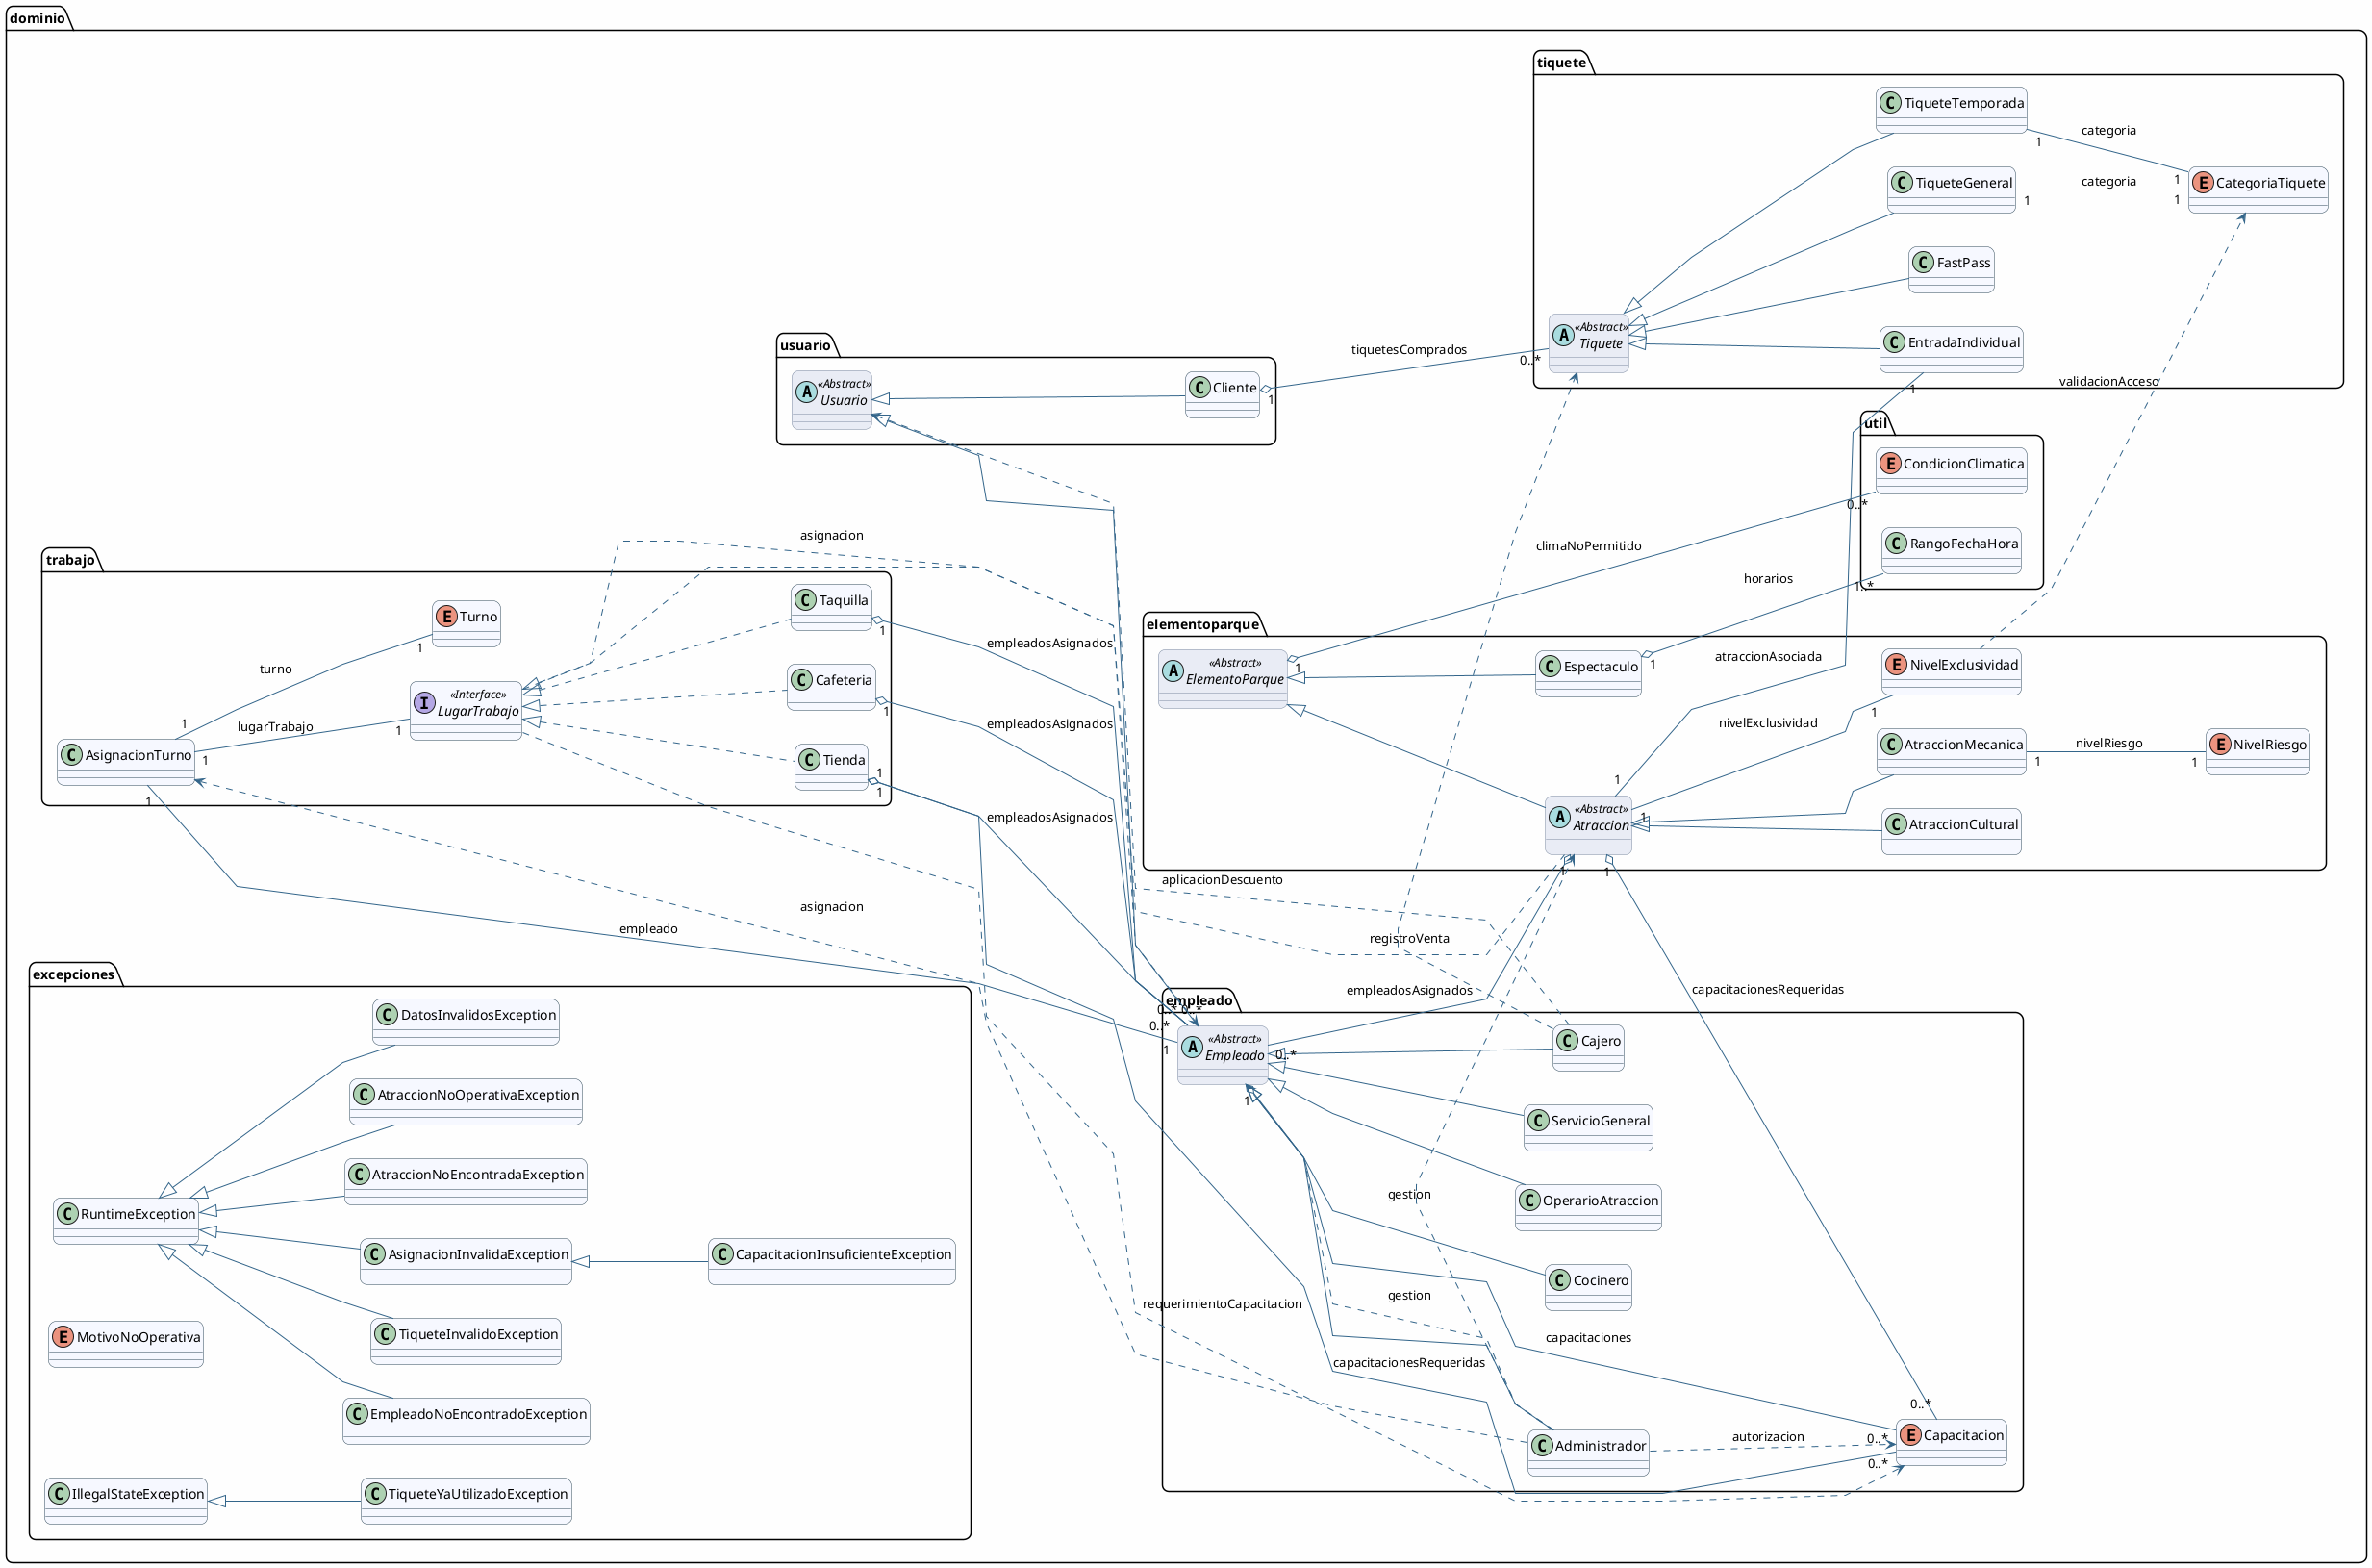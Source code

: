 @startuml
skinparam backgroundColor #FEFEFE
skinparam linetype polyline
skinparam shadowing false
skinparam roundcorner 15
skinparam ArrowColor #33658A
skinparam ClassBorderColor #2F4858
skinparam ClassBackgroundColor #F6F8FF
skinparam defaultTextAlignment center

skinparam class {
    BackgroundColor<<Abstract>> #E9ECF5
    BorderColor<<Abstract>> #7D8BA1
    FontStyle<<Abstract>> italic
}
skinparam interface {
    BackgroundColor #FDFDFD
    BorderColor #AAAAAA
    FontStyle italic
}

left to right direction

' Diagrama de alto nivel: solo clases y relaciones principales
package dominio.usuario {
  abstract class Usuario<<Abstract>>
  class Cliente extends Usuario
}

package dominio.empleado {
  abstract class Empleado<<Abstract>> extends dominio.usuario.Usuario
  enum Capacitacion
  class Administrador extends Empleado
  class Cajero extends Empleado
  class Cocinero extends Empleado
  class OperarioAtraccion extends Empleado
  class ServicioGeneral extends Empleado
  Empleado "1" o-- "0..*" Capacitacion : capacitaciones
  Administrador ..> Capacitacion : autorizacion
  Administrador ..> Empleado : gestion
  Cajero ..> dominio.usuario.Usuario : aplicacionDescuento
}

package dominio.elementoparque {
  abstract class ElementoParque<<Abstract>>
  abstract class Atraccion<<Abstract>> extends ElementoParque implements dominio.trabajo.LugarTrabajo
  class AtraccionCultural extends Atraccion
  class AtraccionMecanica extends Atraccion
  class Espectaculo extends ElementoParque
  enum NivelExclusividad
  enum NivelRiesgo
  ElementoParque "1" o-- "0..*" dominio.util.CondicionClimatica : climaNoPermitido
  Atraccion "1" o-- "0..*" dominio.empleado.Empleado : empleadosAsignados
  Atraccion "1" -- "1" NivelExclusividad : nivelExclusividad
  Atraccion "1" o-- "0..*" dominio.empleado.Capacitacion : capacitacionesRequeridas
  AtraccionMecanica "1" -- "1" NivelRiesgo : nivelRiesgo
  Espectaculo "1" o-- "1..*" dominio.util.RangoFechaHora : horarios
  NivelExclusividad ..> dominio.tiquete.CategoriaTiquete : validacionAcceso
  dominio.empleado.Administrador ..> Atraccion : gestion
}

package dominio.tiquete {
  abstract class Tiquete<<Abstract>>
  enum CategoriaTiquete
  class EntradaIndividual extends Tiquete
  class TiqueteGeneral extends Tiquete
  class TiqueteTemporada extends Tiquete
  class FastPass extends Tiquete
  EntradaIndividual "1" -- "1" dominio.elementoparque.Atraccion : atraccionAsociada
  TiqueteGeneral "1" -- "1" CategoriaTiquete : categoria
  TiqueteTemporada "1" -- "1" CategoriaTiquete : categoria
  dominio.usuario.Cliente "1" o-- "0..*" Tiquete : tiquetesComprados
  dominio.empleado.Cajero ..> Tiquete : registroVenta
}

package dominio.trabajo {
  interface LugarTrabajo<<Interface>>
  class AsignacionTurno
  class Cafeteria implements LugarTrabajo
  class Taquilla implements LugarTrabajo
  class Tienda implements LugarTrabajo
  enum Turno
  AsignacionTurno "1" -- "1" dominio.empleado.Empleado : empleado
  AsignacionTurno "1" -- "1" LugarTrabajo : lugarTrabajo
  AsignacionTurno "1" -- "1" Turno : turno
  Cafeteria "1" o-- "0..*" dominio.empleado.Empleado : empleadosAsignados
  Taquilla "1" o-- "0..*" dominio.empleado.Empleado : empleadosAsignados
  Tienda "1" o-- "0..*" dominio.empleado.Empleado : empleadosAsignados
  Tienda "1" o-- "0..*" dominio.empleado.Capacitacion : capacitacionesRequeridas
  LugarTrabajo ..> dominio.empleado.Empleado : asignacion
  LugarTrabajo ..> dominio.empleado.Capacitacion : requerimientoCapacitacion
  dominio.empleado.Administrador ..> AsignacionTurno : asignacion
}

package dominio.util {
  enum CondicionClimatica
  class RangoFechaHora
}

package dominio.excepciones {
  class AsignacionInvalidaException extends RuntimeException
  class AtraccionNoEncontradaException extends RuntimeException
  class AtraccionNoOperativaException extends RuntimeException
  enum MotivoNoOperativa
  class CapacitacionInsuficienteException extends AsignacionInvalidaException
  class DatosInvalidosException extends RuntimeException
  class EmpleadoNoEncontradoException extends RuntimeException
  class TiqueteInvalidoException extends RuntimeException
  class TiqueteYaUtilizadoException extends IllegalStateException
}
@enduml
